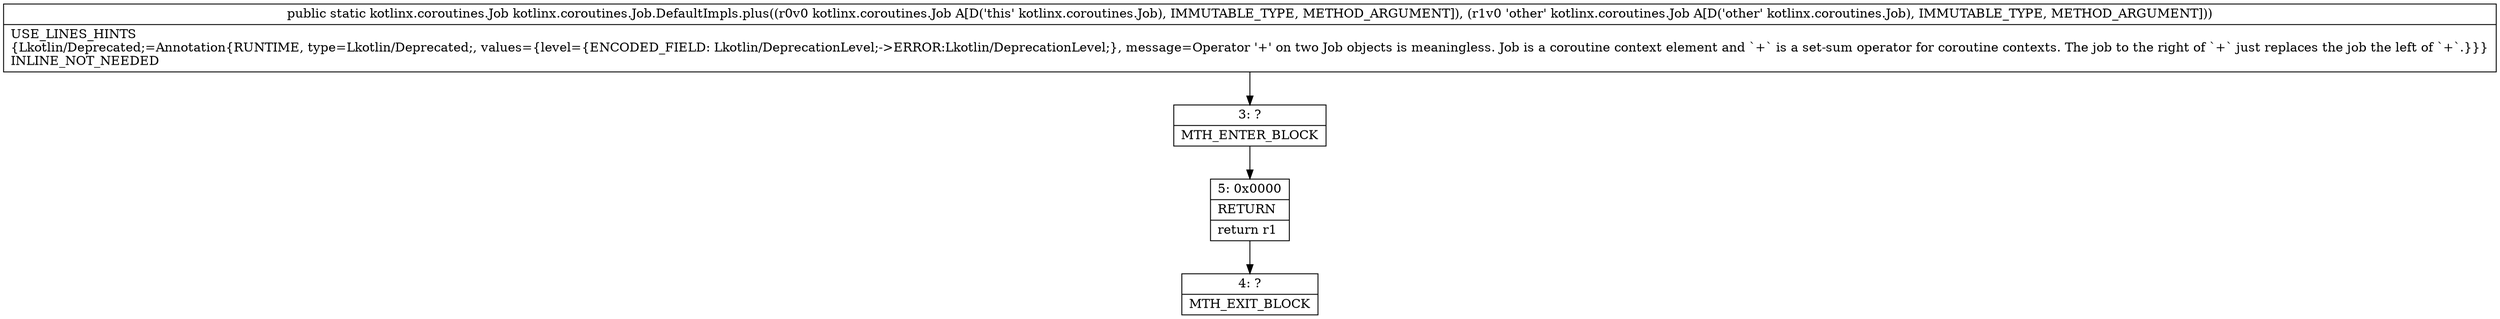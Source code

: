 digraph "CFG forkotlinx.coroutines.Job.DefaultImpls.plus(Lkotlinx\/coroutines\/Job;Lkotlinx\/coroutines\/Job;)Lkotlinx\/coroutines\/Job;" {
Node_3 [shape=record,label="{3\:\ ?|MTH_ENTER_BLOCK\l}"];
Node_5 [shape=record,label="{5\:\ 0x0000|RETURN\l|return r1\l}"];
Node_4 [shape=record,label="{4\:\ ?|MTH_EXIT_BLOCK\l}"];
MethodNode[shape=record,label="{public static kotlinx.coroutines.Job kotlinx.coroutines.Job.DefaultImpls.plus((r0v0 kotlinx.coroutines.Job A[D('this' kotlinx.coroutines.Job), IMMUTABLE_TYPE, METHOD_ARGUMENT]), (r1v0 'other' kotlinx.coroutines.Job A[D('other' kotlinx.coroutines.Job), IMMUTABLE_TYPE, METHOD_ARGUMENT]))  | USE_LINES_HINTS\l\{Lkotlin\/Deprecated;=Annotation\{RUNTIME, type=Lkotlin\/Deprecated;, values=\{level=\{ENCODED_FIELD: Lkotlin\/DeprecationLevel;\-\>ERROR:Lkotlin\/DeprecationLevel;\}, message=Operator '+' on two Job objects is meaningless. Job is a coroutine context element and `+` is a set\-sum operator for coroutine contexts. The job to the right of `+` just replaces the job the left of `+`.\}\}\}\lINLINE_NOT_NEEDED\l}"];
MethodNode -> Node_3;Node_3 -> Node_5;
Node_5 -> Node_4;
}

